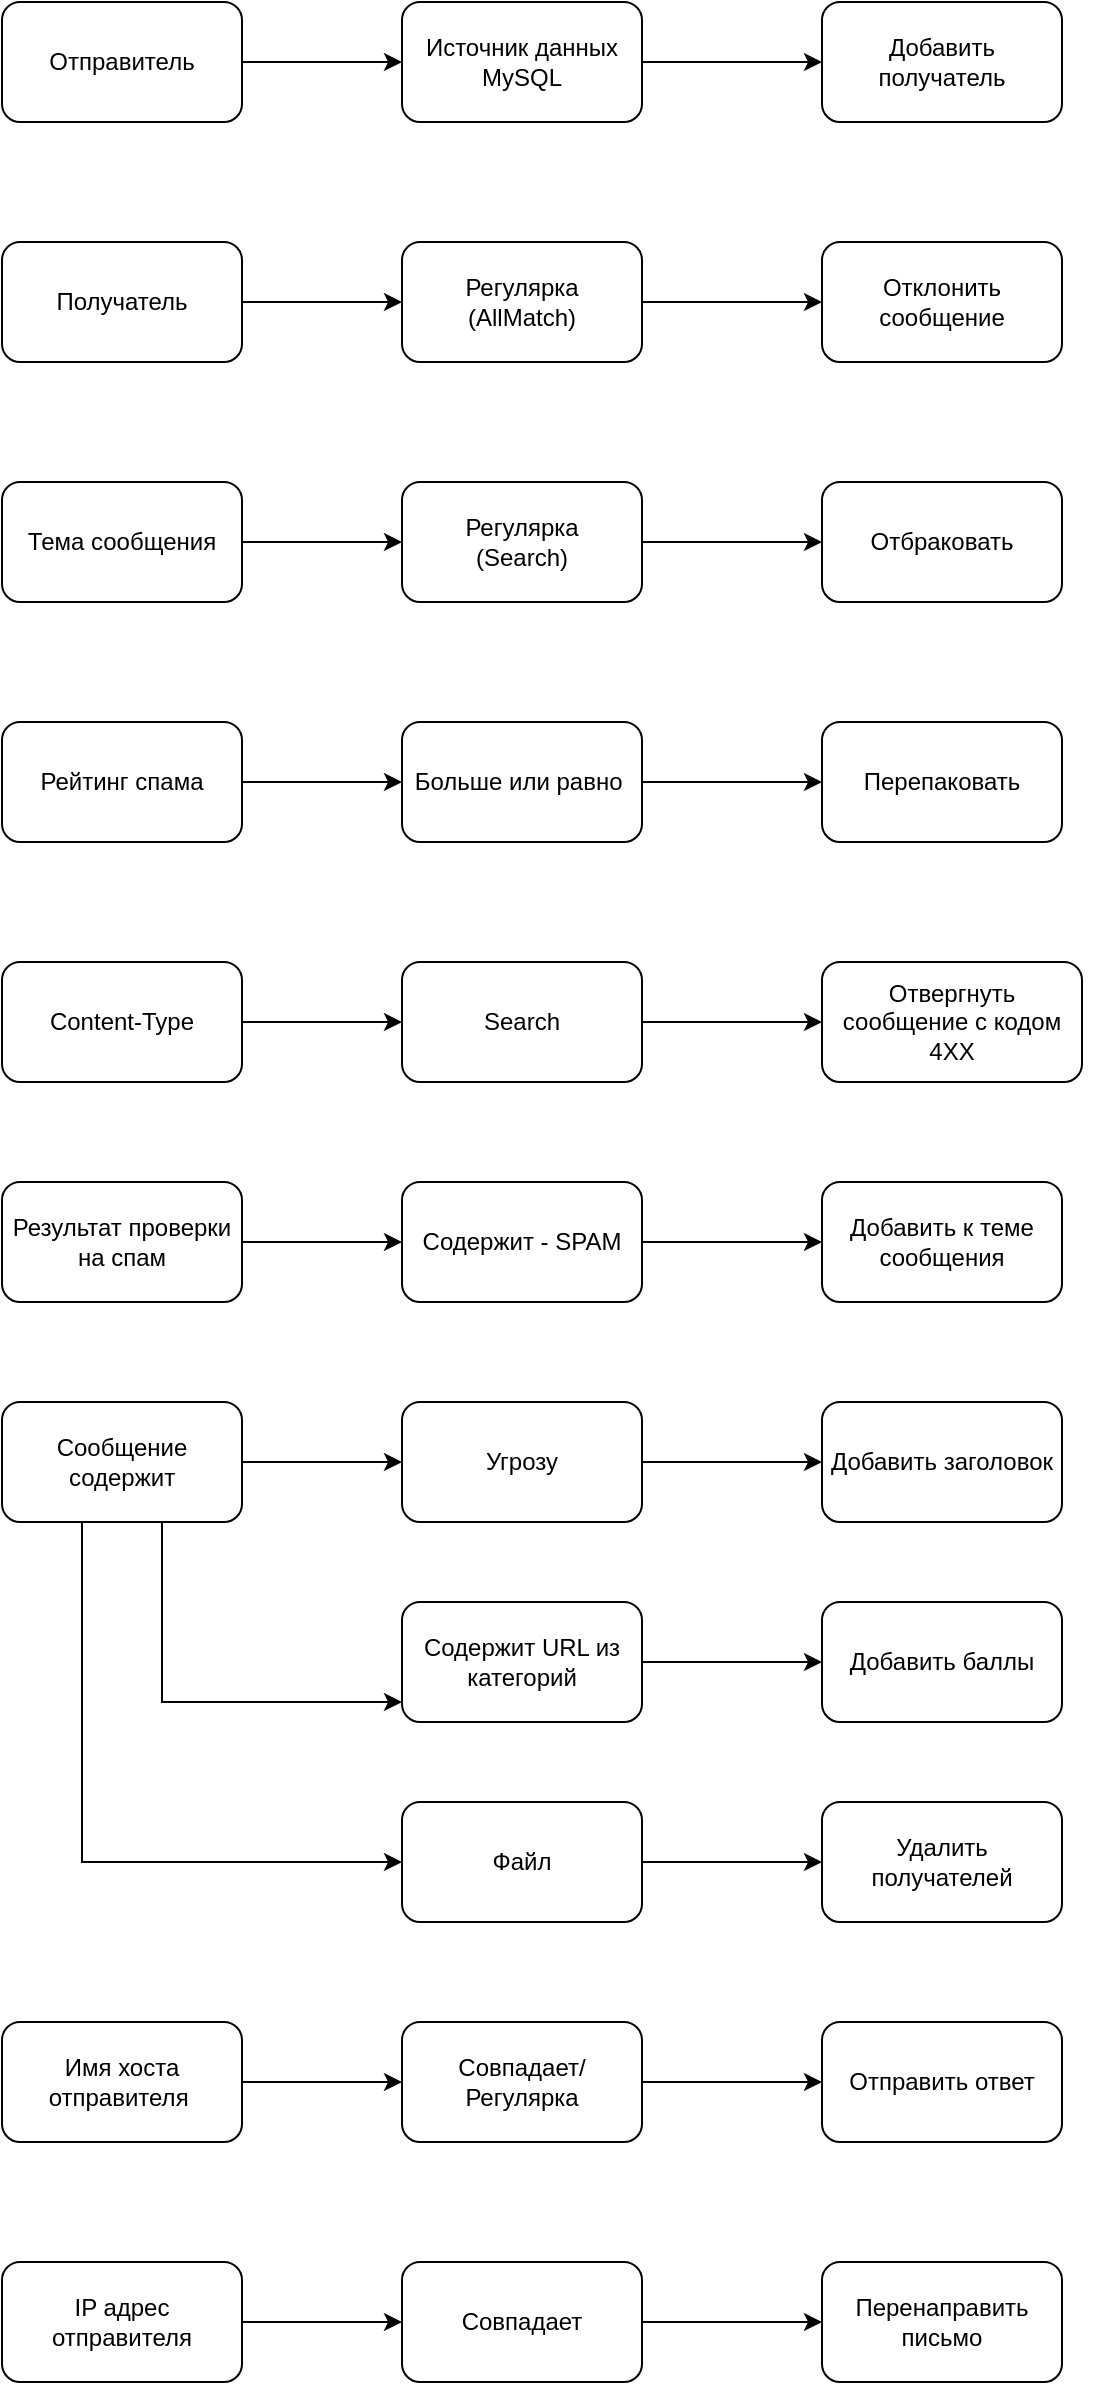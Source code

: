 <mxfile version="20.8.20" type="github">
  <diagram name="Page-1" id="2c0d36ab-eaac-3732-788b-9136903baeff">
    <mxGraphModel dx="1194" dy="774" grid="1" gridSize="10" guides="1" tooltips="1" connect="1" arrows="1" fold="1" page="1" pageScale="1.5" pageWidth="1169" pageHeight="827" background="none" math="0" shadow="0">
      <root>
        <mxCell id="0" />
        <mxCell id="1" parent="0" />
        <mxCell id="8afRX8IFsMgqCyRqhfEY-131" value="" style="edgeStyle=orthogonalEdgeStyle;rounded=0;orthogonalLoop=1;jettySize=auto;html=1;" parent="1" source="8afRX8IFsMgqCyRqhfEY-123" target="8afRX8IFsMgqCyRqhfEY-129" edge="1">
          <mxGeometry relative="1" as="geometry" />
        </mxCell>
        <mxCell id="8afRX8IFsMgqCyRqhfEY-123" value="Отправитель" style="rounded=1;whiteSpace=wrap;html=1;" parent="1" vertex="1">
          <mxGeometry x="40" y="40" width="120" height="60" as="geometry" />
        </mxCell>
        <mxCell id="8afRX8IFsMgqCyRqhfEY-130" value="" style="edgeStyle=orthogonalEdgeStyle;rounded=0;orthogonalLoop=1;jettySize=auto;html=1;" parent="1" source="8afRX8IFsMgqCyRqhfEY-124" target="8afRX8IFsMgqCyRqhfEY-127" edge="1">
          <mxGeometry relative="1" as="geometry" />
        </mxCell>
        <mxCell id="8afRX8IFsMgqCyRqhfEY-124" value="Получатель" style="rounded=1;whiteSpace=wrap;html=1;" parent="1" vertex="1">
          <mxGeometry x="40" y="160" width="120" height="60" as="geometry" />
        </mxCell>
        <mxCell id="8afRX8IFsMgqCyRqhfEY-138" value="" style="edgeStyle=orthogonalEdgeStyle;rounded=0;orthogonalLoop=1;jettySize=auto;html=1;" parent="1" source="8afRX8IFsMgqCyRqhfEY-125" target="8afRX8IFsMgqCyRqhfEY-137" edge="1">
          <mxGeometry relative="1" as="geometry" />
        </mxCell>
        <mxCell id="8afRX8IFsMgqCyRqhfEY-125" value="Тема сообщения" style="rounded=1;whiteSpace=wrap;html=1;" parent="1" vertex="1">
          <mxGeometry x="40" y="280" width="120" height="60" as="geometry" />
        </mxCell>
        <mxCell id="8afRX8IFsMgqCyRqhfEY-136" value="" style="edgeStyle=orthogonalEdgeStyle;rounded=0;orthogonalLoop=1;jettySize=auto;html=1;" parent="1" source="8afRX8IFsMgqCyRqhfEY-127" target="8afRX8IFsMgqCyRqhfEY-135" edge="1">
          <mxGeometry relative="1" as="geometry" />
        </mxCell>
        <mxCell id="8afRX8IFsMgqCyRqhfEY-127" value="Регулярка&lt;br&gt;(AllMatch)" style="rounded=1;whiteSpace=wrap;html=1;" parent="1" vertex="1">
          <mxGeometry x="240" y="160" width="120" height="60" as="geometry" />
        </mxCell>
        <mxCell id="8afRX8IFsMgqCyRqhfEY-133" value="" style="edgeStyle=orthogonalEdgeStyle;rounded=0;orthogonalLoop=1;jettySize=auto;html=1;" parent="1" source="8afRX8IFsMgqCyRqhfEY-129" target="8afRX8IFsMgqCyRqhfEY-132" edge="1">
          <mxGeometry relative="1" as="geometry" />
        </mxCell>
        <mxCell id="8afRX8IFsMgqCyRqhfEY-129" value="Источник данных&lt;br&gt;MySQL" style="rounded=1;whiteSpace=wrap;html=1;" parent="1" vertex="1">
          <mxGeometry x="240" y="40" width="120" height="60" as="geometry" />
        </mxCell>
        <mxCell id="8afRX8IFsMgqCyRqhfEY-132" value="Добавить получатель" style="rounded=1;whiteSpace=wrap;html=1;" parent="1" vertex="1">
          <mxGeometry x="450" y="40" width="120" height="60" as="geometry" />
        </mxCell>
        <mxCell id="8afRX8IFsMgqCyRqhfEY-135" value="Отклонить сообщение" style="rounded=1;whiteSpace=wrap;html=1;" parent="1" vertex="1">
          <mxGeometry x="450" y="160" width="120" height="60" as="geometry" />
        </mxCell>
        <mxCell id="8afRX8IFsMgqCyRqhfEY-140" value="" style="edgeStyle=orthogonalEdgeStyle;rounded=0;orthogonalLoop=1;jettySize=auto;html=1;" parent="1" source="8afRX8IFsMgqCyRqhfEY-137" target="8afRX8IFsMgqCyRqhfEY-139" edge="1">
          <mxGeometry relative="1" as="geometry" />
        </mxCell>
        <mxCell id="8afRX8IFsMgqCyRqhfEY-137" value="Регулярка&lt;br&gt;(Search)" style="rounded=1;whiteSpace=wrap;html=1;" parent="1" vertex="1">
          <mxGeometry x="240" y="280" width="120" height="60" as="geometry" />
        </mxCell>
        <mxCell id="8afRX8IFsMgqCyRqhfEY-139" value="Отбраковать" style="rounded=1;whiteSpace=wrap;html=1;" parent="1" vertex="1">
          <mxGeometry x="450" y="280" width="120" height="60" as="geometry" />
        </mxCell>
        <mxCell id="8afRX8IFsMgqCyRqhfEY-144" value="" style="edgeStyle=orthogonalEdgeStyle;rounded=0;orthogonalLoop=1;jettySize=auto;html=1;" parent="1" source="8afRX8IFsMgqCyRqhfEY-141" target="8afRX8IFsMgqCyRqhfEY-143" edge="1">
          <mxGeometry relative="1" as="geometry" />
        </mxCell>
        <mxCell id="8afRX8IFsMgqCyRqhfEY-141" value="Рейтинг спама" style="rounded=1;whiteSpace=wrap;html=1;" parent="1" vertex="1">
          <mxGeometry x="40" y="400" width="120" height="60" as="geometry" />
        </mxCell>
        <mxCell id="8afRX8IFsMgqCyRqhfEY-146" value="" style="edgeStyle=orthogonalEdgeStyle;rounded=0;orthogonalLoop=1;jettySize=auto;html=1;" parent="1" source="8afRX8IFsMgqCyRqhfEY-143" target="8afRX8IFsMgqCyRqhfEY-145" edge="1">
          <mxGeometry relative="1" as="geometry" />
        </mxCell>
        <mxCell id="8afRX8IFsMgqCyRqhfEY-143" value="Больше или равно&lt;span style=&quot;white-space: pre;&quot;&gt;	&lt;/span&gt;" style="rounded=1;whiteSpace=wrap;html=1;" parent="1" vertex="1">
          <mxGeometry x="240" y="400" width="120" height="60" as="geometry" />
        </mxCell>
        <mxCell id="8afRX8IFsMgqCyRqhfEY-145" value="Перепаковать" style="rounded=1;whiteSpace=wrap;html=1;" parent="1" vertex="1">
          <mxGeometry x="450" y="400" width="120" height="60" as="geometry" />
        </mxCell>
        <mxCell id="elUvOQQM9INOUuedl8Jp-3" value="" style="edgeStyle=orthogonalEdgeStyle;rounded=0;orthogonalLoop=1;jettySize=auto;html=1;" parent="1" source="elUvOQQM9INOUuedl8Jp-1" target="elUvOQQM9INOUuedl8Jp-2" edge="1">
          <mxGeometry relative="1" as="geometry" />
        </mxCell>
        <mxCell id="elUvOQQM9INOUuedl8Jp-1" value="Content-Type" style="rounded=1;whiteSpace=wrap;html=1;" parent="1" vertex="1">
          <mxGeometry x="40" y="520" width="120" height="60" as="geometry" />
        </mxCell>
        <mxCell id="elUvOQQM9INOUuedl8Jp-5" value="" style="edgeStyle=orthogonalEdgeStyle;rounded=0;orthogonalLoop=1;jettySize=auto;html=1;" parent="1" source="elUvOQQM9INOUuedl8Jp-2" target="elUvOQQM9INOUuedl8Jp-4" edge="1">
          <mxGeometry relative="1" as="geometry" />
        </mxCell>
        <mxCell id="elUvOQQM9INOUuedl8Jp-2" value="Search" style="rounded=1;whiteSpace=wrap;html=1;" parent="1" vertex="1">
          <mxGeometry x="240" y="520" width="120" height="60" as="geometry" />
        </mxCell>
        <mxCell id="elUvOQQM9INOUuedl8Jp-6" style="edgeStyle=orthogonalEdgeStyle;rounded=0;orthogonalLoop=1;jettySize=auto;html=1;exitX=1;exitY=0.5;exitDx=0;exitDy=0;" parent="1" source="elUvOQQM9INOUuedl8Jp-4" edge="1">
          <mxGeometry relative="1" as="geometry">
            <mxPoint x="580" y="550" as="targetPoint" />
          </mxGeometry>
        </mxCell>
        <mxCell id="elUvOQQM9INOUuedl8Jp-4" value="Отвергнуть сообщение с кодом 4ХХ" style="rounded=1;whiteSpace=wrap;html=1;" parent="1" vertex="1">
          <mxGeometry x="450" y="520" width="130" height="60" as="geometry" />
        </mxCell>
        <mxCell id="dRDX644VxxhESd64IkQv-4" value="" style="edgeStyle=orthogonalEdgeStyle;rounded=0;orthogonalLoop=1;jettySize=auto;html=1;" edge="1" parent="1" source="dRDX644VxxhESd64IkQv-1" target="dRDX644VxxhESd64IkQv-3">
          <mxGeometry relative="1" as="geometry" />
        </mxCell>
        <mxCell id="dRDX644VxxhESd64IkQv-1" value="Результат проверки на спам" style="rounded=1;whiteSpace=wrap;html=1;" vertex="1" parent="1">
          <mxGeometry x="40" y="630" width="120" height="60" as="geometry" />
        </mxCell>
        <mxCell id="dRDX644VxxhESd64IkQv-8" value="" style="edgeStyle=orthogonalEdgeStyle;rounded=0;orthogonalLoop=1;jettySize=auto;html=1;" edge="1" parent="1" source="dRDX644VxxhESd64IkQv-2" target="dRDX644VxxhESd64IkQv-7">
          <mxGeometry relative="1" as="geometry" />
        </mxCell>
        <mxCell id="dRDX644VxxhESd64IkQv-12" value="" style="edgeStyle=orthogonalEdgeStyle;rounded=0;orthogonalLoop=1;jettySize=auto;html=1;" edge="1" parent="1" source="dRDX644VxxhESd64IkQv-2" target="dRDX644VxxhESd64IkQv-11">
          <mxGeometry relative="1" as="geometry">
            <Array as="points">
              <mxPoint x="120" y="890" />
            </Array>
          </mxGeometry>
        </mxCell>
        <mxCell id="dRDX644VxxhESd64IkQv-26" value="" style="edgeStyle=orthogonalEdgeStyle;rounded=0;orthogonalLoop=1;jettySize=auto;html=1;" edge="1" parent="1" source="dRDX644VxxhESd64IkQv-2" target="dRDX644VxxhESd64IkQv-25">
          <mxGeometry relative="1" as="geometry">
            <Array as="points">
              <mxPoint x="80" y="970" />
            </Array>
          </mxGeometry>
        </mxCell>
        <mxCell id="dRDX644VxxhESd64IkQv-2" value="Сообщение содержит" style="rounded=1;whiteSpace=wrap;html=1;" vertex="1" parent="1">
          <mxGeometry x="40" y="740" width="120" height="60" as="geometry" />
        </mxCell>
        <mxCell id="dRDX644VxxhESd64IkQv-6" value="" style="edgeStyle=orthogonalEdgeStyle;rounded=0;orthogonalLoop=1;jettySize=auto;html=1;" edge="1" parent="1" source="dRDX644VxxhESd64IkQv-3" target="dRDX644VxxhESd64IkQv-5">
          <mxGeometry relative="1" as="geometry" />
        </mxCell>
        <mxCell id="dRDX644VxxhESd64IkQv-3" value="Содержит - SPAM" style="rounded=1;whiteSpace=wrap;html=1;" vertex="1" parent="1">
          <mxGeometry x="240" y="630" width="120" height="60" as="geometry" />
        </mxCell>
        <mxCell id="dRDX644VxxhESd64IkQv-5" value="Добавить к теме сообщения" style="rounded=1;whiteSpace=wrap;html=1;" vertex="1" parent="1">
          <mxGeometry x="450" y="630" width="120" height="60" as="geometry" />
        </mxCell>
        <mxCell id="dRDX644VxxhESd64IkQv-10" value="" style="edgeStyle=orthogonalEdgeStyle;rounded=0;orthogonalLoop=1;jettySize=auto;html=1;" edge="1" parent="1" source="dRDX644VxxhESd64IkQv-7" target="dRDX644VxxhESd64IkQv-9">
          <mxGeometry relative="1" as="geometry" />
        </mxCell>
        <mxCell id="dRDX644VxxhESd64IkQv-7" value="Угрозу" style="rounded=1;whiteSpace=wrap;html=1;" vertex="1" parent="1">
          <mxGeometry x="240" y="740" width="120" height="60" as="geometry" />
        </mxCell>
        <mxCell id="dRDX644VxxhESd64IkQv-9" value="Добавить заголовок" style="rounded=1;whiteSpace=wrap;html=1;" vertex="1" parent="1">
          <mxGeometry x="450" y="740" width="120" height="60" as="geometry" />
        </mxCell>
        <mxCell id="dRDX644VxxhESd64IkQv-14" value="" style="edgeStyle=orthogonalEdgeStyle;rounded=0;orthogonalLoop=1;jettySize=auto;html=1;" edge="1" parent="1" source="dRDX644VxxhESd64IkQv-11" target="dRDX644VxxhESd64IkQv-13">
          <mxGeometry relative="1" as="geometry" />
        </mxCell>
        <mxCell id="dRDX644VxxhESd64IkQv-11" value="Содержит URL из категорий" style="rounded=1;whiteSpace=wrap;html=1;" vertex="1" parent="1">
          <mxGeometry x="240" y="840" width="120" height="60" as="geometry" />
        </mxCell>
        <mxCell id="dRDX644VxxhESd64IkQv-13" value="Добавить баллы" style="rounded=1;whiteSpace=wrap;html=1;" vertex="1" parent="1">
          <mxGeometry x="450" y="840" width="120" height="60" as="geometry" />
        </mxCell>
        <mxCell id="dRDX644VxxhESd64IkQv-17" value="" style="edgeStyle=orthogonalEdgeStyle;rounded=0;orthogonalLoop=1;jettySize=auto;html=1;" edge="1" parent="1" source="dRDX644VxxhESd64IkQv-15" target="dRDX644VxxhESd64IkQv-16">
          <mxGeometry relative="1" as="geometry" />
        </mxCell>
        <mxCell id="dRDX644VxxhESd64IkQv-15" value="Имя хоста отправителя&amp;nbsp;" style="rounded=1;whiteSpace=wrap;html=1;" vertex="1" parent="1">
          <mxGeometry x="40" y="1050" width="120" height="60" as="geometry" />
        </mxCell>
        <mxCell id="dRDX644VxxhESd64IkQv-19" value="" style="edgeStyle=orthogonalEdgeStyle;rounded=0;orthogonalLoop=1;jettySize=auto;html=1;" edge="1" parent="1" source="dRDX644VxxhESd64IkQv-16" target="dRDX644VxxhESd64IkQv-18">
          <mxGeometry relative="1" as="geometry" />
        </mxCell>
        <mxCell id="dRDX644VxxhESd64IkQv-16" value="Совпадает/Регулярка" style="rounded=1;whiteSpace=wrap;html=1;" vertex="1" parent="1">
          <mxGeometry x="240" y="1050" width="120" height="60" as="geometry" />
        </mxCell>
        <mxCell id="dRDX644VxxhESd64IkQv-18" value="Отправить ответ" style="rounded=1;whiteSpace=wrap;html=1;" vertex="1" parent="1">
          <mxGeometry x="450" y="1050" width="120" height="60" as="geometry" />
        </mxCell>
        <mxCell id="dRDX644VxxhESd64IkQv-22" value="" style="edgeStyle=orthogonalEdgeStyle;rounded=0;orthogonalLoop=1;jettySize=auto;html=1;" edge="1" parent="1" source="dRDX644VxxhESd64IkQv-20" target="dRDX644VxxhESd64IkQv-21">
          <mxGeometry relative="1" as="geometry" />
        </mxCell>
        <mxCell id="dRDX644VxxhESd64IkQv-20" value="IP адрес отправителя" style="rounded=1;whiteSpace=wrap;html=1;" vertex="1" parent="1">
          <mxGeometry x="40" y="1170" width="120" height="60" as="geometry" />
        </mxCell>
        <mxCell id="dRDX644VxxhESd64IkQv-24" value="" style="edgeStyle=orthogonalEdgeStyle;rounded=0;orthogonalLoop=1;jettySize=auto;html=1;" edge="1" parent="1" source="dRDX644VxxhESd64IkQv-21" target="dRDX644VxxhESd64IkQv-23">
          <mxGeometry relative="1" as="geometry" />
        </mxCell>
        <mxCell id="dRDX644VxxhESd64IkQv-21" value="Совпадает" style="rounded=1;whiteSpace=wrap;html=1;" vertex="1" parent="1">
          <mxGeometry x="240" y="1170" width="120" height="60" as="geometry" />
        </mxCell>
        <mxCell id="dRDX644VxxhESd64IkQv-23" value="Перенаправить&lt;br&gt;письмо" style="rounded=1;whiteSpace=wrap;html=1;" vertex="1" parent="1">
          <mxGeometry x="450" y="1170" width="120" height="60" as="geometry" />
        </mxCell>
        <mxCell id="dRDX644VxxhESd64IkQv-28" value="" style="edgeStyle=orthogonalEdgeStyle;rounded=0;orthogonalLoop=1;jettySize=auto;html=1;" edge="1" parent="1" source="dRDX644VxxhESd64IkQv-25" target="dRDX644VxxhESd64IkQv-27">
          <mxGeometry relative="1" as="geometry" />
        </mxCell>
        <mxCell id="dRDX644VxxhESd64IkQv-25" value="Файл" style="rounded=1;whiteSpace=wrap;html=1;" vertex="1" parent="1">
          <mxGeometry x="240" y="940" width="120" height="60" as="geometry" />
        </mxCell>
        <mxCell id="dRDX644VxxhESd64IkQv-27" value="Удалить получателей" style="rounded=1;whiteSpace=wrap;html=1;" vertex="1" parent="1">
          <mxGeometry x="450" y="940" width="120" height="60" as="geometry" />
        </mxCell>
      </root>
    </mxGraphModel>
  </diagram>
</mxfile>
